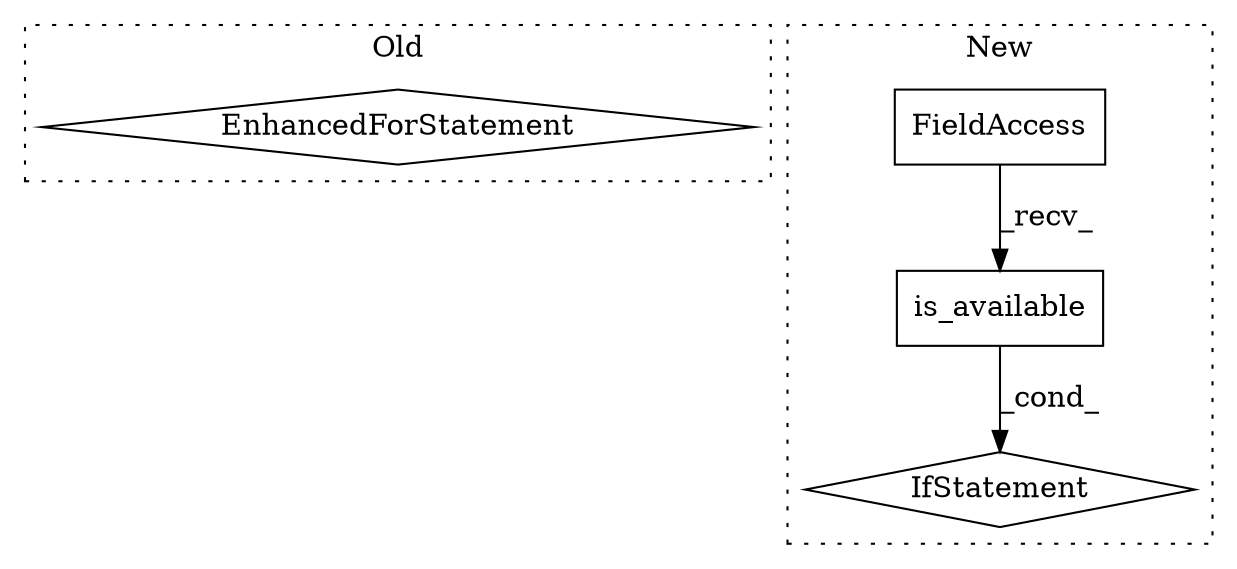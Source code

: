 digraph G {
subgraph cluster0 {
1 [label="EnhancedForStatement" a="70" s="2928,3005" l="53,2" shape="diamond"];
label = "Old";
style="dotted";
}
subgraph cluster1 {
2 [label="is_available" a="32" s="2206" l="14" shape="box"];
3 [label="FieldAccess" a="22" s="2195" l="10" shape="box"];
4 [label="IfStatement" a="25" s="2220" l="3" shape="diamond"];
label = "New";
style="dotted";
}
2 -> 4 [label="_cond_"];
3 -> 2 [label="_recv_"];
}